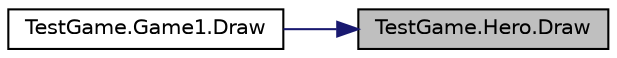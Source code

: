 digraph "TestGame.Hero.Draw"
{
 // LATEX_PDF_SIZE
  edge [fontname="Helvetica",fontsize="10",labelfontname="Helvetica",labelfontsize="10"];
  node [fontname="Helvetica",fontsize="10",shape=record];
  rankdir="RL";
  Node1 [label="TestGame.Hero.Draw",height=0.2,width=0.4,color="black", fillcolor="grey75", style="filled", fontcolor="black",tooltip=" "];
  Node1 -> Node2 [dir="back",color="midnightblue",fontsize="10",style="solid",fontname="Helvetica"];
  Node2 [label="TestGame.Game1.Draw",height=0.2,width=0.4,color="black", fillcolor="white", style="filled",URL="$d8/d66/class_test_game_1_1_game1.html#ae7822ff98c08bb7c79dd1490897fcfbd",tooltip=" "];
}
